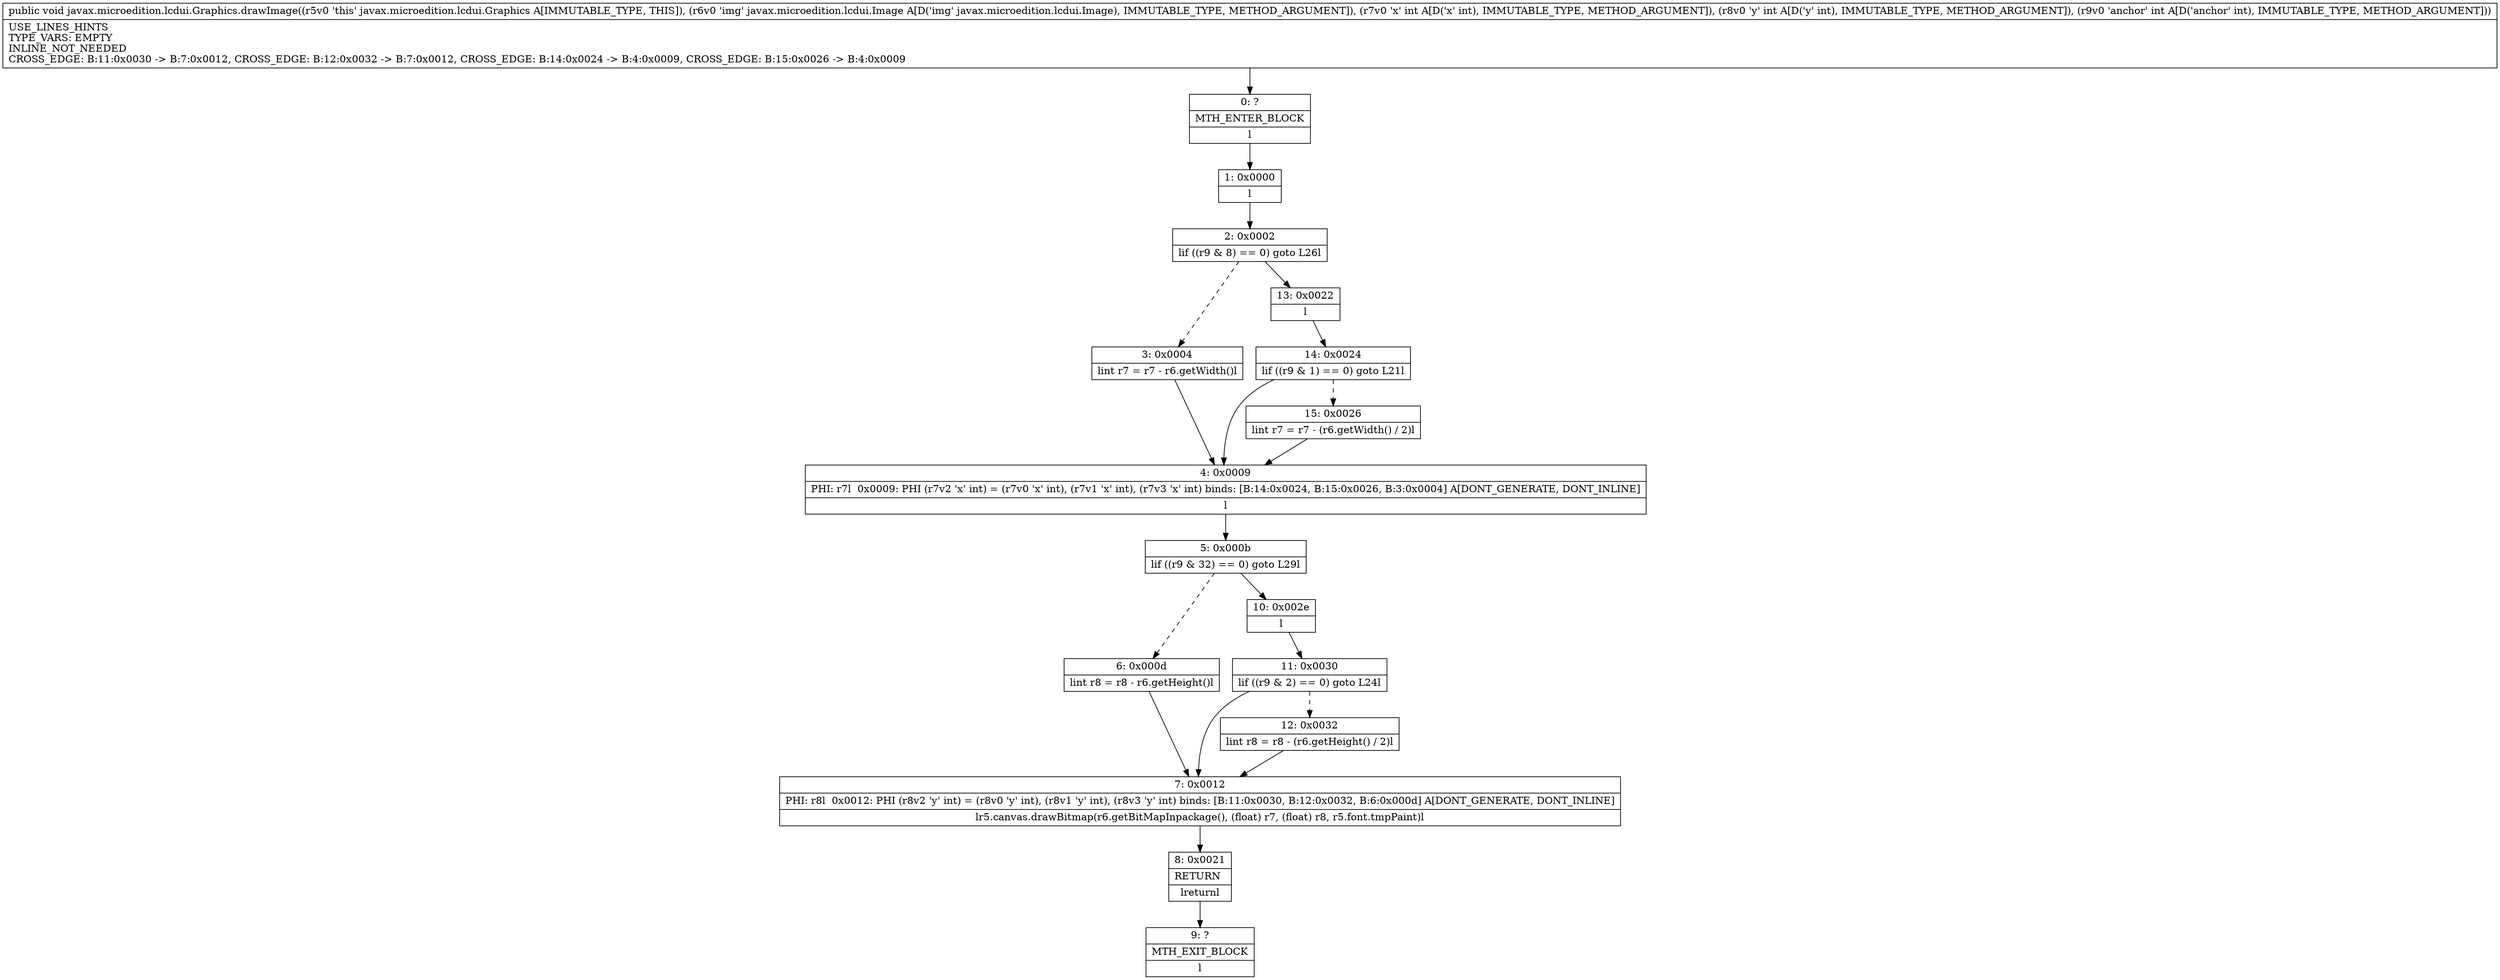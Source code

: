 digraph "CFG forjavax.microedition.lcdui.Graphics.drawImage(Ljavax\/microedition\/lcdui\/Image;III)V" {
Node_0 [shape=record,label="{0\:\ ?|MTH_ENTER_BLOCK\l|l}"];
Node_1 [shape=record,label="{1\:\ 0x0000|l}"];
Node_2 [shape=record,label="{2\:\ 0x0002|lif ((r9 & 8) == 0) goto L26l}"];
Node_3 [shape=record,label="{3\:\ 0x0004|lint r7 = r7 \- r6.getWidth()l}"];
Node_4 [shape=record,label="{4\:\ 0x0009|PHI: r7l  0x0009: PHI (r7v2 'x' int) = (r7v0 'x' int), (r7v1 'x' int), (r7v3 'x' int) binds: [B:14:0x0024, B:15:0x0026, B:3:0x0004] A[DONT_GENERATE, DONT_INLINE]\l|l}"];
Node_5 [shape=record,label="{5\:\ 0x000b|lif ((r9 & 32) == 0) goto L29l}"];
Node_6 [shape=record,label="{6\:\ 0x000d|lint r8 = r8 \- r6.getHeight()l}"];
Node_7 [shape=record,label="{7\:\ 0x0012|PHI: r8l  0x0012: PHI (r8v2 'y' int) = (r8v0 'y' int), (r8v1 'y' int), (r8v3 'y' int) binds: [B:11:0x0030, B:12:0x0032, B:6:0x000d] A[DONT_GENERATE, DONT_INLINE]\l|lr5.canvas.drawBitmap(r6.getBitMapInpackage(), (float) r7, (float) r8, r5.font.tmpPaint)l}"];
Node_8 [shape=record,label="{8\:\ 0x0021|RETURN\l|lreturnl}"];
Node_9 [shape=record,label="{9\:\ ?|MTH_EXIT_BLOCK\l|l}"];
Node_10 [shape=record,label="{10\:\ 0x002e|l}"];
Node_11 [shape=record,label="{11\:\ 0x0030|lif ((r9 & 2) == 0) goto L24l}"];
Node_12 [shape=record,label="{12\:\ 0x0032|lint r8 = r8 \- (r6.getHeight() \/ 2)l}"];
Node_13 [shape=record,label="{13\:\ 0x0022|l}"];
Node_14 [shape=record,label="{14\:\ 0x0024|lif ((r9 & 1) == 0) goto L21l}"];
Node_15 [shape=record,label="{15\:\ 0x0026|lint r7 = r7 \- (r6.getWidth() \/ 2)l}"];
MethodNode[shape=record,label="{public void javax.microedition.lcdui.Graphics.drawImage((r5v0 'this' javax.microedition.lcdui.Graphics A[IMMUTABLE_TYPE, THIS]), (r6v0 'img' javax.microedition.lcdui.Image A[D('img' javax.microedition.lcdui.Image), IMMUTABLE_TYPE, METHOD_ARGUMENT]), (r7v0 'x' int A[D('x' int), IMMUTABLE_TYPE, METHOD_ARGUMENT]), (r8v0 'y' int A[D('y' int), IMMUTABLE_TYPE, METHOD_ARGUMENT]), (r9v0 'anchor' int A[D('anchor' int), IMMUTABLE_TYPE, METHOD_ARGUMENT]))  | USE_LINES_HINTS\lTYPE_VARS: EMPTY\lINLINE_NOT_NEEDED\lCROSS_EDGE: B:11:0x0030 \-\> B:7:0x0012, CROSS_EDGE: B:12:0x0032 \-\> B:7:0x0012, CROSS_EDGE: B:14:0x0024 \-\> B:4:0x0009, CROSS_EDGE: B:15:0x0026 \-\> B:4:0x0009\l}"];
MethodNode -> Node_0;
Node_0 -> Node_1;
Node_1 -> Node_2;
Node_2 -> Node_3[style=dashed];
Node_2 -> Node_13;
Node_3 -> Node_4;
Node_4 -> Node_5;
Node_5 -> Node_6[style=dashed];
Node_5 -> Node_10;
Node_6 -> Node_7;
Node_7 -> Node_8;
Node_8 -> Node_9;
Node_10 -> Node_11;
Node_11 -> Node_7;
Node_11 -> Node_12[style=dashed];
Node_12 -> Node_7;
Node_13 -> Node_14;
Node_14 -> Node_4;
Node_14 -> Node_15[style=dashed];
Node_15 -> Node_4;
}

